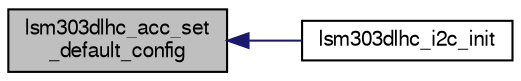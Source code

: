 digraph "lsm303dlhc_acc_set_default_config"
{
  edge [fontname="FreeSans",fontsize="10",labelfontname="FreeSans",labelfontsize="10"];
  node [fontname="FreeSans",fontsize="10",shape=record];
  rankdir="LR";
  Node1 [label="lsm303dlhc_acc_set\l_default_config",height=0.2,width=0.4,color="black", fillcolor="grey75", style="filled", fontcolor="black"];
  Node1 -> Node2 [dir="back",color="midnightblue",fontsize="10",style="solid",fontname="FreeSans"];
  Node2 [label="lsm303dlhc_i2c_init",height=0.2,width=0.4,color="black", fillcolor="white", style="filled",URL="$lsm303dlhc__i2c_8h.html#a4b33179ee6e6df1fd4904581266e5963",tooltip="Initialize Lsm303dlhc struct and set default config options. "];
}
